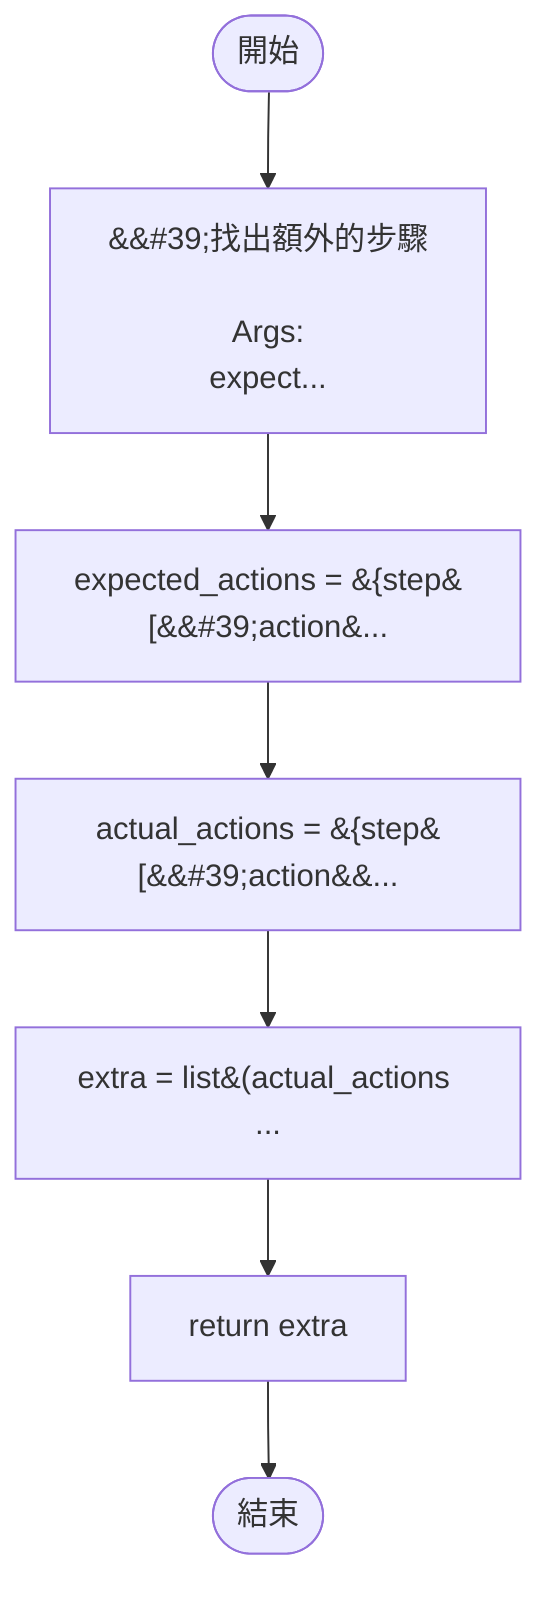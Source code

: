 flowchart TB
    n1([開始])
    n2([結束])
    n3[&amp;&#35;39;找出額外的步驟\n\n        Args:\n            expect...]
    n4[expected_actions = &#123;step&#91;&amp;&#35;39;action&amp...]
    n5[actual_actions = &#123;step&#91;&amp;&#35;39;action&amp;&...]
    n6[extra = list&#40;actual_actions ...]
    n7[return extra]
    n1 --> n3
    n3 --> n4
    n4 --> n5
    n5 --> n6
    n6 --> n7
    n7 --> n2